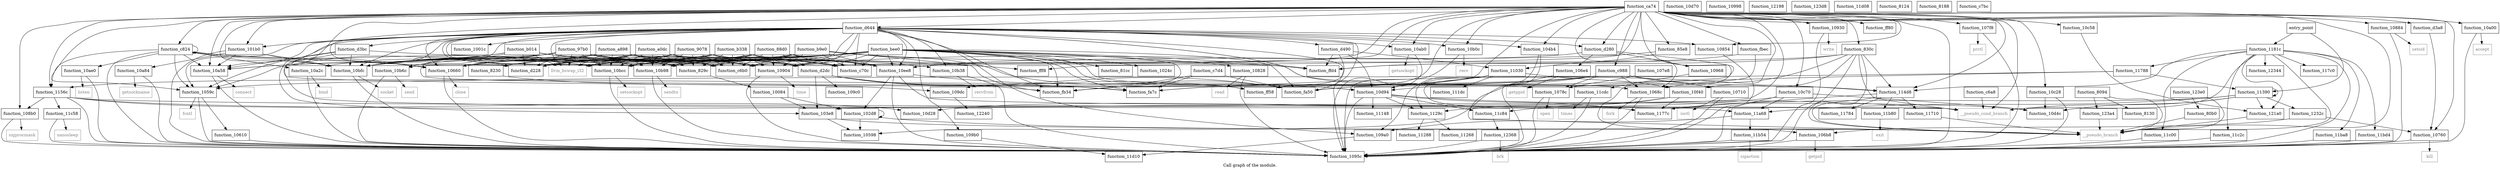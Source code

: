 digraph "Call graph of the module." {
  label="Call graph of the module.";
  node [shape=record];

  Node_function_10884 [label="{function_10884}"];
  Node_function_109b0 [label="{function_109b0}"];
  Node_function_ff58 [label="{function_ff58}"];
  Node_function_10828 [label="{function_10828}"];
  Node_function_109c0 [label="{function_109c0}"];
  Node_function_ff80 [label="{function_ff80}"];
  Node_function_ffd4 [label="{function_ffd4}"];
  Node_function_109dc [label="{function_109dc}"];
  Node_function_fff8 [label="{function_fff8}"];
  Node_function_1001c [label="{function_1001c}"];
  Node_function_d3a8 [label="{function_d3a8}"];
  Node_function_10084 [label="{function_10084}"];
  Node_function_101b0 [label="{function_101b0}"];
  Node_function_1024c [label="{function_1024c}"];
  Node_function_108b0 [label="{function_108b0}"];
  Node_function_10b98 [label="{function_10b98}"];
  Node_function_10a00 [label="{function_10a00}"];
  Node_function_d3bc [label="{function_d3bc}"];
  Node_function_102d8 [label="{function_102d8}"];
  Node_function_103e8 [label="{function_103e8}"];
  Node_function_104b4 [label="{function_104b4}"];
  Node_function_d490 [label="{function_d490}"];
  Node_function_10d28 [label="{function_10d28}"];
  Node_function_fa7c [label="{function_fa7c}"];
  Node_function_10598 [label="{function_10598}"];
  Node_function_10a2c [label="{function_10a2c}"];
  Node_function_1059c [label="{function_1059c}"];
  Node_function_10610 [label="{function_10610}"];
  Node_function_10660 [label="{function_10660}"];
  Node_function_10a58 [label="{function_10a58}"];
  Node_function_1068c [label="{function_1068c}"];
  Node_function_106b8 [label="{function_106b8}"];
  Node_function_106e4 [label="{function_106e4}"];
  Node_function_10710 [label="{function_10710}"];
  Node_function_10a84 [label="{function_10a84}"];
  Node_function_10760 [label="{function_10760}"];
  Node_function_10904 [label="{function_10904}"];
  Node_function_10bcc [label="{function_10bcc}"];
  Node_function_10930 [label="{function_10930}"];
  Node_function_d644 [label="{function_d644}"];
  Node_function_fa50 [label="{function_fa50}"];
  Node_function_fb34 [label="{function_fb34}"];
  Node_function_10ab0 [label="{function_10ab0}"];
  Node_function_10d70 [label="{function_10d70}"];
  Node_function_1078c [label="{function_1078c}"];
  Node_function_10ae0 [label="{function_10ae0}"];
  Node_function_107e8 [label="{function_107e8}"];
  Node_function_10b0c [label="{function_10b0c}"];
  Node_function_1095c [label="{function_1095c}"];
  Node_function_10968 [label="{function_10968}"];
  Node_function_10bfc [label="{function_10bfc}"];
  Node_function_10c28 [label="{function_10c28}"];
  Node_function_10998 [label="{function_10998}"];
  Node_function_10c58 [label="{function_10c58}"];
  Node_function_109a0 [label="{function_109a0}"];
  Node_function_10d4c [label="{function_10d4c}"];
  Node_function_fbec [label="{function_fbec}"];
  Node_function_10854 [label="{function_10854}"];
  Node_function_10b38 [label="{function_10b38}"];
  Node_function_107f8 [label="{function_107f8}"];
  Node_function_10b6c [label="{function_10b6c}"];
  Node_function_10c70 [label="{function_10c70}"];
  Node_function_10ee8 [label="{function_10ee8}"];
  Node_function_11148 [label="{function_11148}"];
  Node_function_111dc [label="{function_111dc}"];
  Node_function_11268 [label="{function_11268}"];
  Node_function_11288 [label="{function_11288}"];
  Node_function_1129c [label="{function_1129c}"];
  Node_function_11390 [label="{function_11390}"];
  Node_function_114d8 [label="{function_114d8}"];
  Node_function_1156c [label="{function_1156c}"];
  Node_function_10d94 [label="{function_10d94}"];
  Node_function_12344 [label="{function_12344}"];
  Node_function_10f40 [label="{function_10f40}"];
  Node_function_11030 [label="{function_11030}"];
  Node_bind [color="gray50", fontcolor="gray50", label="{bind}"];
  Node_connect [color="gray50", fontcolor="gray50", label="{connect}"];
  Node_getsockname [color="gray50", fontcolor="gray50", label="{getsockname}"];
  Node_getsockopt [color="gray50", fontcolor="gray50", label="{getsockopt}"];
  Node_listen [color="gray50", fontcolor="gray50", label="{listen}"];
  Node_recv [color="gray50", fontcolor="gray50", label="{recv}"];
  Node_recvfrom [color="gray50", fontcolor="gray50", label="{recvfrom}"];
  Node_send [color="gray50", fontcolor="gray50", label="{send}"];
  Node_sendto [color="gray50", fontcolor="gray50", label="{sendto}"];
  Node_setsockopt [color="gray50", fontcolor="gray50", label="{setsockopt}"];
  Node_socket [color="gray50", fontcolor="gray50", label="{socket}"];
  Node_sigaction [color="gray50", fontcolor="gray50", label="{sigaction}"];
  Node_exit [color="gray50", fontcolor="gray50", label="{exit}"];
  Node_nanosleep [color="gray50", fontcolor="gray50", label="{nanosleep}"];
  Node_times [color="gray50", fontcolor="gray50", label="{times}"];
  Node_brk [color="gray50", fontcolor="gray50", label="{brk}"];
  Node_llvm_bswap_i32 [color="gray50", fontcolor="gray50", label="{llvm_bswap_i32}"];
  Node_function_12198 [label="{function_12198}"];
  Node_function_121a0 [label="{function_121a0}"];
  Node_function_12240 [label="{function_12240}"];
  Node_function_1232c [label="{function_1232c}"];
  Node_function_12368 [label="{function_12368}"];
  Node_function_123a4 [label="{function_123a4}"];
  Node_function_123d8 [label="{function_123d8}"];
  Node_function_123e0 [label="{function_123e0}"];
  Node_fcntl [color="gray50", fontcolor="gray50", label="{fcntl}"];
  Node_close [color="gray50", fontcolor="gray50", label="{close}"];
  Node_fork [color="gray50", fontcolor="gray50", label="{fork}"];
  Node_getpid [color="gray50", fontcolor="gray50", label="{getpid}"];
  Node_getppid [color="gray50", fontcolor="gray50", label="{getppid}"];
  Node_ioctl [color="gray50", fontcolor="gray50", label="{ioctl}"];
  Node_kill [color="gray50", fontcolor="gray50", label="{kill}"];
  Node_open [color="gray50", fontcolor="gray50", label="{open}"];
  Node_prctl [color="gray50", fontcolor="gray50", label="{prctl}"];
  Node_read [color="gray50", fontcolor="gray50", label="{read}"];
  Node_setsid [color="gray50", fontcolor="gray50", label="{setsid}"];
  Node_sigprocmask [color="gray50", fontcolor="gray50", label="{sigprocmask}"];
  Node_time [color="gray50", fontcolor="gray50", label="{time}"];
  Node_write [color="gray50", fontcolor="gray50", label="{write}"];
  Node_accept [color="gray50", fontcolor="gray50", label="{accept}"];
  Node_function_11710 [label="{function_11710}"];
  Node_function_1177c [label="{function_1177c}"];
  Node_function_11784 [label="{function_11784}"];
  Node_function_11788 [label="{function_11788}"];
  Node_function_117c0 [label="{function_117c0}"];
  Node_function_1181c [label="{function_1181c}"];
  Node_function_11a68 [label="{function_11a68}"];
  Node_function_11b54 [label="{function_11b54}"];
  Node_function_11b80 [label="{function_11b80}"];
  Node_function_11ba8 [label="{function_11ba8}"];
  Node_function_11bd4 [label="{function_11bd4}"];
  Node_function_11c00 [label="{function_11c00}"];
  Node_function_11c2c [label="{function_11c2c}"];
  Node_function_11c58 [label="{function_11c58}"];
  Node_function_11c84 [label="{function_11c84}"];
  Node_function_11cdc [label="{function_11cdc}"];
  Node_function_11d08 [label="{function_11d08}"];
  Node_function_11d10 [label="{function_11d10}"];
  Node___pseudo_branch [color="gray50", fontcolor="gray50", label="{__pseudo_branch}"];
  Node___pseudo_cond_branch [color="gray50", fontcolor="gray50", label="{__pseudo_cond_branch}"];
  Node_function_8094 [label="{function_8094}"];
  Node_function_80b0 [label="{function_80b0}"];
  Node_function_8124 [label="{function_8124}"];
  Node_function_8130 [label="{function_8130}"];
  Node_function_8188 [label="{function_8188}"];
  Node_entry_point [label="{entry_point}"];
  Node_function_81cc [label="{function_81cc}"];
  Node_function_8230 [label="{function_8230}"];
  Node_function_829c [label="{function_829c}"];
  Node_function_830c [label="{function_830c}"];
  Node_function_85e8 [label="{function_85e8}"];
  Node_function_88d0 [label="{function_88d0}"];
  Node_function_9078 [label="{function_9078}"];
  Node_function_97b0 [label="{function_97b0}"];
  Node_function_a0dc [label="{function_a0dc}"];
  Node_function_a898 [label="{function_a898}"];
  Node_function_b014 [label="{function_b014}"];
  Node_function_b338 [label="{function_b338}"];
  Node_function_b9e0 [label="{function_b9e0}"];
  Node_function_bee0 [label="{function_bee0}"];
  Node_function_c6a8 [label="{function_c6a8}"];
  Node_function_c6b0 [label="{function_c6b0}"];
  Node_function_c70c [label="{function_c70c}"];
  Node_function_c7bc [label="{function_c7bc}"];
  Node_function_c7d4 [label="{function_c7d4}"];
  Node_function_c824 [label="{function_c824}"];
  Node_function_c988 [label="{function_c988}"];
  Node_function_ca74 [label="{function_ca74}"];
  Node_function_d228 [label="{function_d228}"];
  Node_function_d280 [label="{function_d280}"];
  Node_function_d2dc [label="{function_d2dc}"];
  Node_function_10884 -> Node_function_1095c;
  Node_function_10884 -> Node_setsid;
  Node_function_109b0 -> Node_function_11d10;
  Node_function_10828 -> Node_function_1095c;
  Node_function_10828 -> Node_read;
  Node_function_109dc -> Node_function_12240;
  Node_function_d3a8 -> Node_function_10760;
  Node_function_10084 -> Node_function_102d8;
  Node_function_10084 -> Node_function_103e8;
  Node_function_101b0 -> Node_function_10660;
  Node_function_101b0 -> Node_function_10a58;
  Node_function_101b0 -> Node_function_10a84;
  Node_function_101b0 -> Node_function_1095c;
  Node_function_101b0 -> Node_function_10bfc;
  Node_function_108b0 -> Node_function_1095c;
  Node_function_108b0 -> Node_sigprocmask;
  Node_function_10b98 -> Node_function_1095c;
  Node_function_10b98 -> Node_sendto;
  Node_function_10a00 -> Node_function_1095c;
  Node_function_10a00 -> Node_accept;
  Node_function_d3bc -> Node_function_fff8;
  Node_function_d3bc -> Node_function_1059c;
  Node_function_d3bc -> Node_function_10a58;
  Node_function_d3bc -> Node_function_10bfc;
  Node_function_d3bc -> Node___pseudo_cond_branch;
  Node_function_102d8 -> Node_function_102d8;
  Node_function_102d8 -> Node_function_10598;
  Node_function_102d8 -> Node___pseudo_branch;
  Node_function_103e8 -> Node_function_10598;
  Node_function_103e8 -> Node___pseudo_branch;
  Node_function_104b4 -> Node_function_10598;
  Node_function_104b4 -> Node___pseudo_branch;
  Node_function_d490 -> Node_function_ff58;
  Node_function_d490 -> Node_function_ffd4;
  Node_function_d490 -> Node_function_10d94;
  Node_function_d490 -> Node_function_11030;
  Node_function_10a2c -> Node_function_1095c;
  Node_function_10a2c -> Node_bind;
  Node_function_1059c -> Node_function_10610;
  Node_function_1059c -> Node_function_1095c;
  Node_function_1059c -> Node_fcntl;
  Node_function_10610 -> Node_function_1095c;
  Node_function_10660 -> Node_function_1095c;
  Node_function_10660 -> Node_close;
  Node_function_10a58 -> Node_function_1095c;
  Node_function_10a58 -> Node_connect;
  Node_function_1068c -> Node_function_1095c;
  Node_function_1068c -> Node_fork;
  Node_function_106b8 -> Node_function_1095c;
  Node_function_106b8 -> Node_getpid;
  Node_function_106e4 -> Node_function_1095c;
  Node_function_106e4 -> Node_getppid;
  Node_function_10710 -> Node_function_1095c;
  Node_function_10710 -> Node_ioctl;
  Node_function_10a84 -> Node_function_1095c;
  Node_function_10a84 -> Node_getsockname;
  Node_function_10760 -> Node_function_1095c;
  Node_function_10760 -> Node_kill;
  Node_function_10904 -> Node_function_1095c;
  Node_function_10904 -> Node_time;
  Node_function_10bcc -> Node_function_1095c;
  Node_function_10bcc -> Node_setsockopt;
  Node_function_10930 -> Node_function_1095c;
  Node_function_10930 -> Node_write;
  Node_function_d644 -> Node_function_109b0;
  Node_function_d644 -> Node_function_1001c;
  Node_function_d644 -> Node_function_101b0;
  Node_function_d644 -> Node_function_10b98;
  Node_function_d644 -> Node_function_d3bc;
  Node_function_d644 -> Node_function_103e8;
  Node_function_d644 -> Node_function_104b4;
  Node_function_d644 -> Node_function_d490;
  Node_function_d644 -> Node_function_fa7c;
  Node_function_d644 -> Node_function_1059c;
  Node_function_d644 -> Node_function_10660;
  Node_function_d644 -> Node_function_10a58;
  Node_function_d644 -> Node_function_1068c;
  Node_function_d644 -> Node_function_10904;
  Node_function_d644 -> Node_function_10bcc;
  Node_function_d644 -> Node_function_fa50;
  Node_function_d644 -> Node_function_fb34;
  Node_function_d644 -> Node_function_10ab0;
  Node_function_d644 -> Node_function_10b0c;
  Node_function_d644 -> Node_function_1095c;
  Node_function_d644 -> Node_function_10bfc;
  Node_function_d644 -> Node_function_109a0;
  Node_function_d644 -> Node_function_10854;
  Node_function_d644 -> Node_function_10b38;
  Node_function_d644 -> Node_function_10b6c;
  Node_function_d644 -> Node_function_10ee8;
  Node_function_d644 -> Node_function_114d8;
  Node_function_d644 -> Node_llvm_bswap_i32;
  Node_function_d644 -> Node_function_c6b0;
  Node_function_d644 -> Node_function_c70c;
  Node_function_d644 -> Node_function_d228;
  Node_function_d644 -> Node_function_d280;
  Node_function_10ab0 -> Node_function_1095c;
  Node_function_10ab0 -> Node_getsockopt;
  Node_function_1078c -> Node_function_1095c;
  Node_function_1078c -> Node_open;
  Node_function_10ae0 -> Node_function_1095c;
  Node_function_10ae0 -> Node_listen;
  Node_function_107e8 -> Node_function_1078c;
  Node_function_10b0c -> Node_function_1095c;
  Node_function_10b0c -> Node_recv;
  Node_function_10968 -> Node_function_11cdc;
  Node_function_10bfc -> Node_function_1095c;
  Node_function_10bfc -> Node_socket;
  Node_function_10c28 -> Node_function_1095c;
  Node_function_10c28 -> Node_function_10d4c;
  Node_function_10c58 -> Node_function_121a0;
  Node_function_109a0 -> Node_function_11d10;
  Node_function_fbec -> Node_function_ffd4;
  Node_function_fbec -> Node_function_10d94;
  Node_function_10854 -> Node_function_1095c;
  Node_function_10b38 -> Node_function_1095c;
  Node_function_10b38 -> Node_recvfrom;
  Node_function_107f8 -> Node_function_1095c;
  Node_function_107f8 -> Node_prctl;
  Node_function_10b6c -> Node_function_1095c;
  Node_function_10b6c -> Node_send;
  Node_function_10c70 -> Node_function_10d28;
  Node_function_10c70 -> Node_function_1095c;
  Node_function_10c70 -> Node_function_10d4c;
  Node_function_10c70 -> Node_function_11a68;
  Node_function_10ee8 -> Node_function_102d8;
  Node_function_10ee8 -> Node_function_1095c;
  Node_function_10ee8 -> Node_function_10d94;
  Node_function_10ee8 -> Node___pseudo_cond_branch;
  Node_function_1129c -> Node_function_11268;
  Node_function_1129c -> Node_function_11288;
  Node_function_11390 -> Node_function_10d4c;
  Node_function_11390 -> Node_function_11390;
  Node_function_11390 -> Node_function_121a0;
  Node_function_11390 -> Node_function_1232c;
  Node_function_11390 -> Node_function_1177c;
  Node_function_11390 -> Node_function_11a68;
  Node_function_11390 -> Node___pseudo_cond_branch;
  Node_function_114d8 -> Node_function_11710;
  Node_function_114d8 -> Node_function_1177c;
  Node_function_114d8 -> Node_function_11784;
  Node_function_114d8 -> Node_function_11b80;
  Node_function_114d8 -> Node___pseudo_branch;
  Node_function_1156c -> Node_function_108b0;
  Node_function_1156c -> Node_function_10d28;
  Node_function_1156c -> Node_function_1095c;
  Node_function_1156c -> Node_function_10d4c;
  Node_function_1156c -> Node_function_11a68;
  Node_function_1156c -> Node_function_11c58;
  Node_function_10d94 -> Node_function_1095c;
  Node_function_10d94 -> Node_function_11148;
  Node_function_10d94 -> Node_function_1129c;
  Node_function_10d94 -> Node_function_1177c;
  Node_function_10d94 -> Node_function_11c84;
  Node_function_10d94 -> Node___pseudo_cond_branch;
  Node_function_10f40 -> Node_function_1129c;
  Node_function_10f40 -> Node_function_1177c;
  Node_function_10f40 -> Node_function_11c84;
  Node_function_11030 -> Node_function_109a0;
  Node_function_11030 -> Node_function_111dc;
  Node_function_11030 -> Node_function_1129c;
  Node_function_11030 -> Node_function_10d94;
  Node_function_11030 -> Node_function_10f40;
  Node_function_11030 -> Node_function_1177c;
  Node_function_121a0 -> Node___pseudo_branch;
  Node_function_1232c -> Node_function_106b8;
  Node_function_1232c -> Node_function_10760;
  Node_function_12368 -> Node_function_1095c;
  Node_function_12368 -> Node_brk;
  Node_function_123a4 -> Node___pseudo_branch;
  Node_function_123e0 -> Node___pseudo_branch;
  Node_function_123e0 -> Node_function_80b0;
  Node_function_11710 -> Node___pseudo_branch;
  Node_function_11788 -> Node_function_1059c;
  Node_function_11788 -> Node_function_1078c;
  Node_function_11788 -> Node_function_11390;
  Node_function_1181c -> Node_function_1095c;
  Node_function_1181c -> Node_function_114d8;
  Node_function_1181c -> Node_function_12344;
  Node_function_1181c -> Node_function_121a0;
  Node_function_1181c -> Node_function_11788;
  Node_function_1181c -> Node_function_117c0;
  Node_function_1181c -> Node_function_11ba8;
  Node_function_1181c -> Node_function_11bd4;
  Node_function_1181c -> Node_function_11c00;
  Node_function_1181c -> Node_function_11c2c;
  Node_function_1181c -> Node___pseudo_branch;
  Node_function_1181c -> Node___pseudo_cond_branch;
  Node_function_11a68 -> Node_function_109a0;
  Node_function_11a68 -> Node_function_11b54;
  Node_function_11b54 -> Node_function_1095c;
  Node_function_11b54 -> Node_sigaction;
  Node_function_11b80 -> Node_exit;
  Node_function_11ba8 -> Node_function_1095c;
  Node_function_11bd4 -> Node_function_1095c;
  Node_function_11c00 -> Node_function_1095c;
  Node_function_11c2c -> Node_function_1095c;
  Node_function_11c58 -> Node_function_1095c;
  Node_function_11c58 -> Node_nanosleep;
  Node_function_11c84 -> Node_function_12368;
  Node_function_11cdc -> Node_function_1095c;
  Node_function_11cdc -> Node_times;
  Node_function_8094 -> Node_function_123a4;
  Node_function_8094 -> Node___pseudo_branch;
  Node_function_8094 -> Node_function_8130;
  Node_function_80b0 -> Node___pseudo_branch;
  Node_entry_point -> Node_function_11390;
  Node_entry_point -> Node_function_1181c;
  Node_function_8230 -> Node_function_109dc;
  Node_function_829c -> Node_function_10084;
  Node_function_830c -> Node_function_ffd4;
  Node_function_830c -> Node_function_1068c;
  Node_function_830c -> Node_function_1095c;
  Node_function_830c -> Node_function_10ee8;
  Node_function_830c -> Node_function_114d8;
  Node_function_830c -> Node_function_10f40;
  Node_function_830c -> Node___pseudo_branch;
  Node_function_830c -> Node___pseudo_cond_branch;
  Node_function_85e8 -> Node_function_10ee8;
  Node_function_85e8 -> Node_function_11030;
  Node_function_88d0 -> Node_function_ffd4;
  Node_function_88d0 -> Node_function_10b98;
  Node_function_88d0 -> Node_function_10660;
  Node_function_88d0 -> Node_function_10904;
  Node_function_88d0 -> Node_function_10bcc;
  Node_function_88d0 -> Node_function_10bfc;
  Node_function_88d0 -> Node_function_10ee8;
  Node_function_88d0 -> Node_llvm_bswap_i32;
  Node_function_88d0 -> Node_function_829c;
  Node_function_88d0 -> Node_function_c6b0;
  Node_function_88d0 -> Node_function_c70c;
  Node_function_88d0 -> Node_function_d228;
  Node_function_88d0 -> Node_function_d2dc;
  Node_function_9078 -> Node_function_10b98;
  Node_function_9078 -> Node_function_10660;
  Node_function_9078 -> Node_function_10904;
  Node_function_9078 -> Node_function_10bcc;
  Node_function_9078 -> Node_function_10bfc;
  Node_function_9078 -> Node_function_10ee8;
  Node_function_9078 -> Node_llvm_bswap_i32;
  Node_function_9078 -> Node_function_829c;
  Node_function_9078 -> Node_function_c6b0;
  Node_function_9078 -> Node_function_c70c;
  Node_function_9078 -> Node_function_d228;
  Node_function_9078 -> Node_function_d2dc;
  Node_function_97b0 -> Node_function_10b98;
  Node_function_97b0 -> Node_function_1059c;
  Node_function_97b0 -> Node_function_10660;
  Node_function_97b0 -> Node_function_10a58;
  Node_function_97b0 -> Node_function_10904;
  Node_function_97b0 -> Node_function_10bcc;
  Node_function_97b0 -> Node_function_10bfc;
  Node_function_97b0 -> Node_function_10b38;
  Node_function_97b0 -> Node_function_10ee8;
  Node_function_97b0 -> Node_function_10d94;
  Node_function_97b0 -> Node_llvm_bswap_i32;
  Node_function_97b0 -> Node_function_829c;
  Node_function_97b0 -> Node_function_c6b0;
  Node_function_97b0 -> Node_function_c70c;
  Node_function_97b0 -> Node_function_d228;
  Node_function_97b0 -> Node_function_d2dc;
  Node_function_a0dc -> Node_function_10b98;
  Node_function_a0dc -> Node_function_10660;
  Node_function_a0dc -> Node_function_10904;
  Node_function_a0dc -> Node_function_10bcc;
  Node_function_a0dc -> Node_function_10bfc;
  Node_function_a0dc -> Node_function_10ee8;
  Node_function_a0dc -> Node_llvm_bswap_i32;
  Node_function_a0dc -> Node_function_8230;
  Node_function_a0dc -> Node_function_829c;
  Node_function_a0dc -> Node_function_c6b0;
  Node_function_a0dc -> Node_function_c70c;
  Node_function_a0dc -> Node_function_d228;
  Node_function_a0dc -> Node_function_d2dc;
  Node_function_a898 -> Node_function_10b98;
  Node_function_a898 -> Node_function_10660;
  Node_function_a898 -> Node_function_10904;
  Node_function_a898 -> Node_function_10bcc;
  Node_function_a898 -> Node_function_10bfc;
  Node_function_a898 -> Node_function_10ee8;
  Node_function_a898 -> Node_llvm_bswap_i32;
  Node_function_a898 -> Node_function_8230;
  Node_function_a898 -> Node_function_829c;
  Node_function_a898 -> Node_function_c6b0;
  Node_function_a898 -> Node_function_c70c;
  Node_function_a898 -> Node_function_d228;
  Node_function_b014 -> Node_function_10a2c;
  Node_function_b014 -> Node_function_10a58;
  Node_function_b014 -> Node_function_10904;
  Node_function_b014 -> Node_function_10bfc;
  Node_function_b014 -> Node_function_10b6c;
  Node_function_b014 -> Node_function_10ee8;
  Node_function_b014 -> Node_llvm_bswap_i32;
  Node_function_b014 -> Node_function_829c;
  Node_function_b014 -> Node_function_d228;
  Node_function_b014 -> Node_function_d2dc;
  Node_function_b338 -> Node_function_10b98;
  Node_function_b338 -> Node_function_10660;
  Node_function_b338 -> Node_function_10904;
  Node_function_b338 -> Node_function_10bcc;
  Node_function_b338 -> Node_function_10bfc;
  Node_function_b338 -> Node_function_10ee8;
  Node_function_b338 -> Node_llvm_bswap_i32;
  Node_function_b338 -> Node_function_829c;
  Node_function_b338 -> Node_function_c6b0;
  Node_function_b338 -> Node_function_c70c;
  Node_function_b338 -> Node_function_d228;
  Node_function_b338 -> Node_function_d2dc;
  Node_function_b9e0 -> Node_function_ffd4;
  Node_function_b9e0 -> Node_function_10b98;
  Node_function_b9e0 -> Node_function_10660;
  Node_function_b9e0 -> Node_function_10904;
  Node_function_b9e0 -> Node_function_10bcc;
  Node_function_b9e0 -> Node_function_fa50;
  Node_function_b9e0 -> Node_function_fb34;
  Node_function_b9e0 -> Node_function_10bfc;
  Node_function_b9e0 -> Node_function_10ee8;
  Node_function_b9e0 -> Node_llvm_bswap_i32;
  Node_function_b9e0 -> Node_function_829c;
  Node_function_b9e0 -> Node_function_c6b0;
  Node_function_b9e0 -> Node_function_c70c;
  Node_function_b9e0 -> Node_function_d228;
  Node_function_bee0 -> Node_function_ff58;
  Node_function_bee0 -> Node_function_10828;
  Node_function_bee0 -> Node_function_ffd4;
  Node_function_bee0 -> Node_function_109dc;
  Node_function_bee0 -> Node_function_1024c;
  Node_function_bee0 -> Node_function_10b98;
  Node_function_bee0 -> Node_function_fa7c;
  Node_function_bee0 -> Node_function_10660;
  Node_function_bee0 -> Node_function_10904;
  Node_function_bee0 -> Node_function_10bcc;
  Node_function_bee0 -> Node_function_fa50;
  Node_function_bee0 -> Node_function_fb34;
  Node_function_bee0 -> Node_function_1078c;
  Node_function_bee0 -> Node_function_10bfc;
  Node_function_bee0 -> Node_function_10ee8;
  Node_function_bee0 -> Node_function_81cc;
  Node_function_bee0 -> Node_function_829c;
  Node_function_bee0 -> Node_function_c6b0;
  Node_function_bee0 -> Node_function_c70c;
  Node_function_bee0 -> Node_function_d228;
  Node_function_bee0 -> Node_function_d2dc;
  Node_function_c6a8 -> Node___pseudo_cond_branch;
  Node_function_c7d4 -> Node_function_fa7c;
  Node_function_c7d4 -> Node_function_fa50;
  Node_function_c7d4 -> Node_function_fb34;
  Node_function_c824 -> Node_function_10a2c;
  Node_function_c824 -> Node_function_1059c;
  Node_function_c824 -> Node_function_10660;
  Node_function_c824 -> Node_function_10a58;
  Node_function_c824 -> Node_function_10bcc;
  Node_function_c824 -> Node_function_10ae0;
  Node_function_c824 -> Node_function_1095c;
  Node_function_c824 -> Node_function_10bfc;
  Node_function_c824 -> Node_function_1156c;
  Node_function_c824 -> Node_function_c824;
  Node_function_c988 -> Node_function_fa7c;
  Node_function_c988 -> Node_function_1068c;
  Node_function_c988 -> Node_function_10710;
  Node_function_c988 -> Node_function_fa50;
  Node_function_c988 -> Node_function_fb34;
  Node_function_c988 -> Node_function_1078c;
  Node_function_c988 -> Node_function_114d8;
  Node_function_c988 -> Node_function_1156c;
  Node_function_ca74 -> Node_function_10884;
  Node_function_ca74 -> Node_function_ff58;
  Node_function_ca74 -> Node_function_ff80;
  Node_function_ca74 -> Node_function_fff8;
  Node_function_ca74 -> Node_function_d3a8;
  Node_function_ca74 -> Node_function_101b0;
  Node_function_ca74 -> Node_function_108b0;
  Node_function_ca74 -> Node_function_10a00;
  Node_function_ca74 -> Node_function_103e8;
  Node_function_ca74 -> Node_function_104b4;
  Node_function_ca74 -> Node_function_fa7c;
  Node_function_ca74 -> Node_function_1059c;
  Node_function_ca74 -> Node_function_10660;
  Node_function_ca74 -> Node_function_10a58;
  Node_function_ca74 -> Node_function_1068c;
  Node_function_ca74 -> Node_function_10760;
  Node_function_ca74 -> Node_function_10930;
  Node_function_ca74 -> Node_function_d644;
  Node_function_ca74 -> Node_function_fa50;
  Node_function_ca74 -> Node_function_fb34;
  Node_function_ca74 -> Node_function_10ab0;
  Node_function_ca74 -> Node_function_10b0c;
  Node_function_ca74 -> Node_function_1095c;
  Node_function_ca74 -> Node_function_10bfc;
  Node_function_ca74 -> Node_function_10c28;
  Node_function_ca74 -> Node_function_10c58;
  Node_function_ca74 -> Node_function_fbec;
  Node_function_ca74 -> Node_function_10854;
  Node_function_ca74 -> Node_function_107f8;
  Node_function_ca74 -> Node_function_10b6c;
  Node_function_ca74 -> Node_function_10c70;
  Node_function_ca74 -> Node_function_114d8;
  Node_function_ca74 -> Node_function_1156c;
  Node_function_ca74 -> Node___pseudo_branch;
  Node_function_ca74 -> Node___pseudo_cond_branch;
  Node_function_ca74 -> Node_function_830c;
  Node_function_ca74 -> Node_function_85e8;
  Node_function_ca74 -> Node_function_c824;
  Node_function_ca74 -> Node_function_c988;
  Node_function_ca74 -> Node_function_d228;
  Node_function_ca74 -> Node_function_d280;
  Node_function_ca74 -> Node_function_d2dc;
  Node_function_d280 -> Node_function_106b8;
  Node_function_d280 -> Node_function_106e4;
  Node_function_d280 -> Node_function_10904;
  Node_function_d280 -> Node_function_10968;
  Node_function_d2dc -> Node_function_ff58;
  Node_function_d2dc -> Node_function_109c0;
  Node_function_d2dc -> Node_function_103e8;
  Node_function_d2dc -> Node_function_fa7c;
  Node_function_d2dc -> Node_function_fa50;
  Node_function_d2dc -> Node_function_fb34;
}
